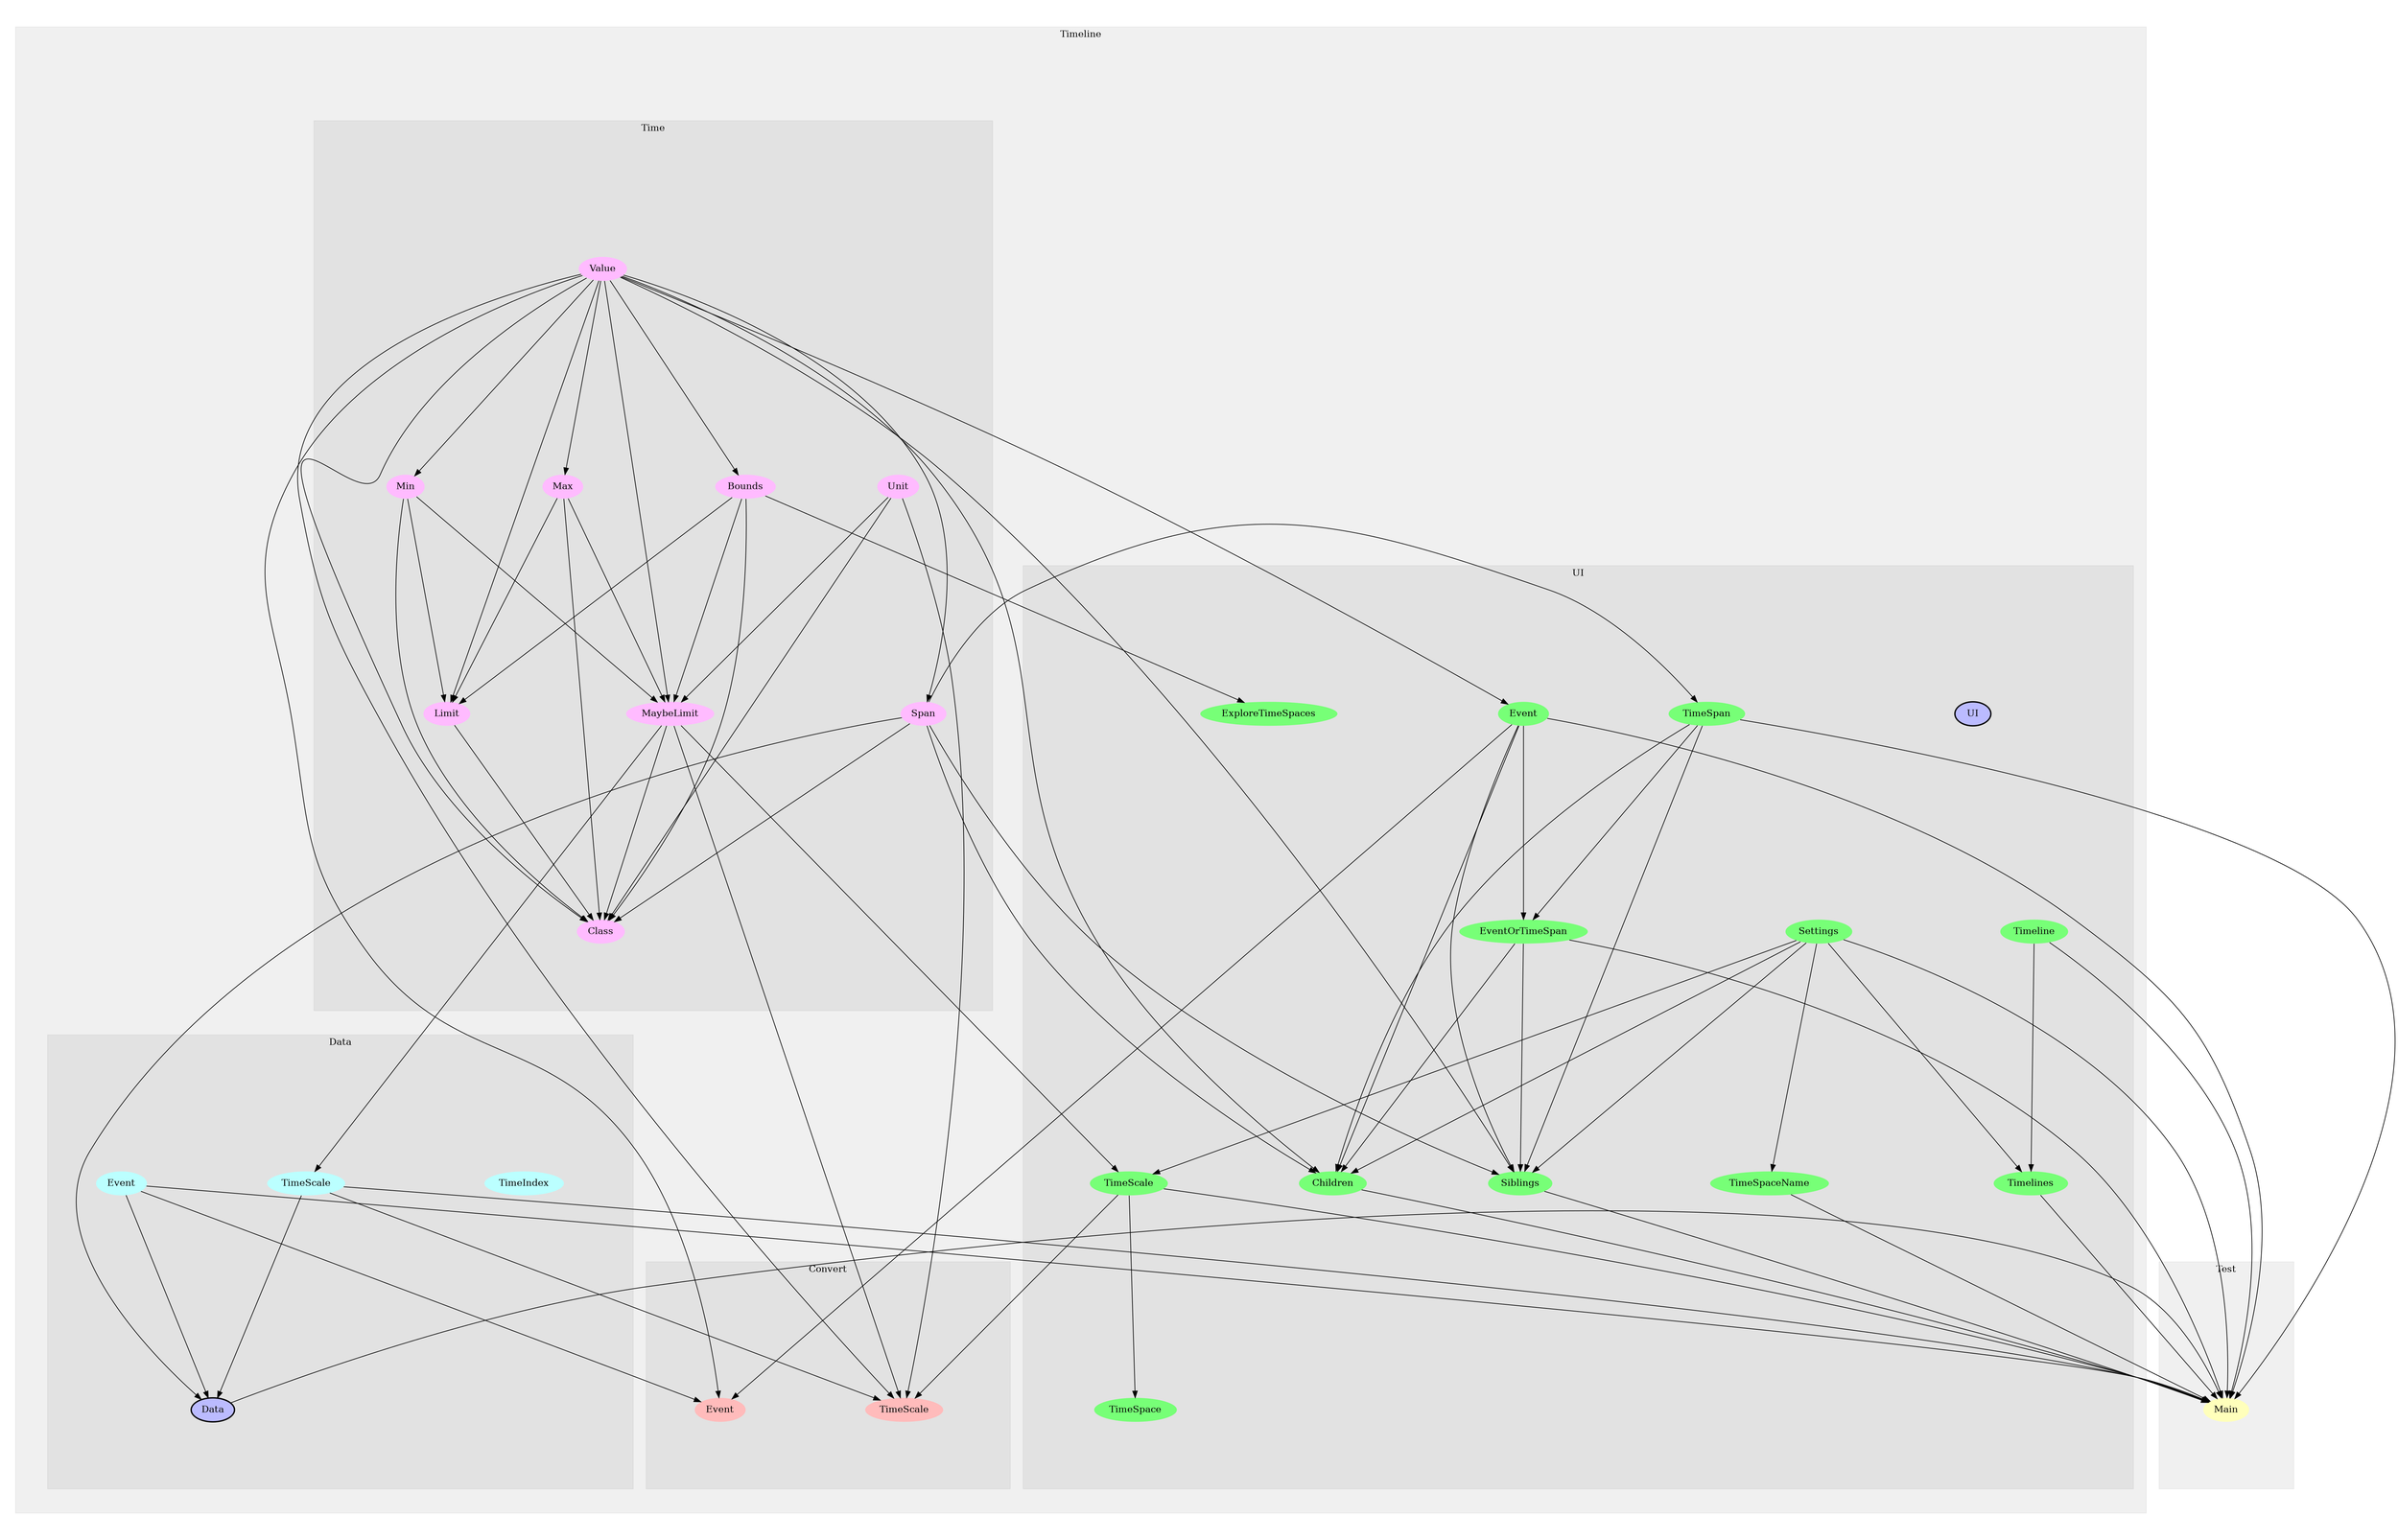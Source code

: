 digraph Modules {
size="48,32";
ratio="fill";
subgraph cluster_0 {
label="Test";
color="#0000000F";
style="filled";
u28[label="Main",style="filled",fillcolor="#ffffbb",penwidth="0"];

}
subgraph cluster_1 {
label="Timeline";
color="#0000000F";
style="filled";
subgraph cluster_2 {
label="Convert";
color="#0000000F";
style="filled";
u3[label="Event",style="filled",fillcolor="#ffbbbb",penwidth="0"];
u4[label="TimeScale",style="filled",fillcolor="#ffbbbb",penwidth="0"];

}
subgraph cluster_3 {
label="Data";
color="#0000000F";
style="filled";
u5[label="Data",style="filled,bold",fillcolor="#bbbbff"];
u0[label="TimeIndex",style="filled",fillcolor="#bbffff",penwidth="0"];
u1[label="Event",style="filled",fillcolor="#bbffff",penwidth="0"];
u2[label="TimeScale",style="filled",fillcolor="#bbffff",penwidth="0"];

}
subgraph cluster_4 {
label="Time";
color="#0000000F";
style="filled";
u19[label="Unit",style="filled",fillcolor="#ffbbff",penwidth="0"];
u20[label="Span",style="filled",fillcolor="#ffbbff",penwidth="0"];
u21[label="MaybeLimit",style="filled",fillcolor="#ffbbff",penwidth="0"];
u22[label="Class",style="filled",fillcolor="#ffbbff",penwidth="0"];
u23[label="Value",style="filled",fillcolor="#ffbbff",penwidth="0"];
u24[label="Bounds",style="filled",fillcolor="#ffbbff",penwidth="0"];
u25[label="Limit",style="filled",fillcolor="#ffbbff",penwidth="0"];
u26[label="Max",style="filled",fillcolor="#ffbbff",penwidth="0"];
u27[label="Min",style="filled",fillcolor="#ffbbff",penwidth="0"];

}
subgraph cluster_5 {
label="UI";
color="#0000000F";
style="filled";
u6[label="UI",style="filled,bold",fillcolor="#bbbbff"];
u7[label="EventOrTimeSpan",style="filled",fillcolor="#77ff77",penwidth="0"];
u8[label="ExploreTimeSpaces",style="filled",fillcolor="#77ff77",penwidth="0"];
u9[label="Settings",style="filled",fillcolor="#77ff77",penwidth="0"];
u10[label="Timeline",style="filled",fillcolor="#77ff77",penwidth="0"];
u11[label="TimeSpace",style="filled",fillcolor="#77ff77",penwidth="0"];
u12[label="TimeSpan",style="filled",fillcolor="#77ff77",penwidth="0"];
u13[label="Event",style="filled",fillcolor="#77ff77",penwidth="0"];
u14[label="Children",style="filled",fillcolor="#77ff77",penwidth="0"];
u15[label="TimeScale",style="filled",fillcolor="#77ff77",penwidth="0"];
u16[label="Siblings",style="filled",fillcolor="#77ff77",penwidth="0"];
u17[label="Timelines",style="filled",fillcolor="#77ff77",penwidth="0"];
u18[label="TimeSpaceName",style="filled",fillcolor="#77ff77",penwidth="0"];

}

}
u21 -> u2;
u1 -> u3;
u13 -> u3;
u23 -> u3;
u2 -> u4;
u15 -> u4;
u19 -> u4;
u21 -> u4;
u23 -> u4;
u1 -> u5;
u2 -> u5;
u20 -> u5;
u12 -> u7;
u13 -> u7;
u24 -> u8;
u15 -> u11;
u20 -> u12;
u23 -> u13;
u7 -> u14;
u9 -> u14;
u12 -> u14;
u13 -> u14;
u20 -> u14;
u23 -> u14;
u9 -> u15;
u21 -> u15;
u7 -> u16;
u9 -> u16;
u12 -> u16;
u13 -> u16;
u20 -> u16;
u23 -> u16;
u9 -> u17;
u10 -> u17;
u9 -> u18;
u23 -> u20;
u19 -> u21;
u23 -> u21;
u24 -> u21;
u26 -> u21;
u27 -> u21;
u19 -> u22;
u20 -> u22;
u21 -> u22;
u23 -> u22;
u24 -> u22;
u25 -> u22;
u26 -> u22;
u27 -> u22;
u23 -> u24;
u23 -> u25;
u24 -> u25;
u26 -> u25;
u27 -> u25;
u23 -> u26;
u23 -> u27;
u1 -> u28;
u2 -> u28;
u5 -> u28;
u7 -> u28;
u9 -> u28;
u10 -> u28;
u12 -> u28;
u13 -> u28;
u14 -> u28;
u15 -> u28;
u16 -> u28;
u17 -> u28;
u18 -> u28;

}
